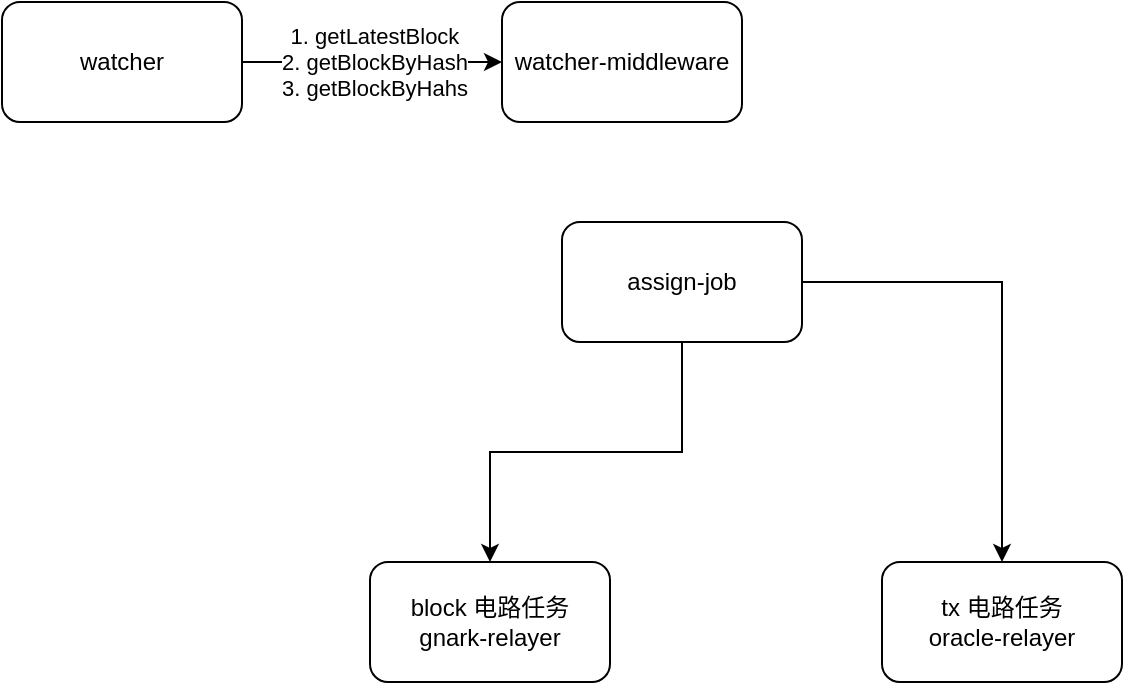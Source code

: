 <mxfile version="21.6.2" type="github">
  <diagram name="第 1 页" id="2FfmDNHcDN7cyOoLiR-4">
    <mxGraphModel dx="909" dy="492" grid="1" gridSize="10" guides="1" tooltips="1" connect="1" arrows="1" fold="1" page="1" pageScale="1" pageWidth="827" pageHeight="1169" math="0" shadow="0">
      <root>
        <mxCell id="0" />
        <mxCell id="1" parent="0" />
        <mxCell id="phr9aaqnnp__kKiuMH5_-6" style="edgeStyle=orthogonalEdgeStyle;rounded=0;orthogonalLoop=1;jettySize=auto;html=1;" edge="1" parent="1" source="phr9aaqnnp__kKiuMH5_-1" target="phr9aaqnnp__kKiuMH5_-2">
          <mxGeometry relative="1" as="geometry" />
        </mxCell>
        <mxCell id="phr9aaqnnp__kKiuMH5_-7" value="1. getLatestBlock&lt;br&gt;2. getBlockByHash&lt;br&gt;3. getBlockByHahs" style="edgeLabel;html=1;align=center;verticalAlign=middle;resizable=0;points=[];" vertex="1" connectable="0" parent="phr9aaqnnp__kKiuMH5_-6">
          <mxGeometry x="0.011" relative="1" as="geometry">
            <mxPoint as="offset" />
          </mxGeometry>
        </mxCell>
        <mxCell id="phr9aaqnnp__kKiuMH5_-1" value="watcher" style="rounded=1;whiteSpace=wrap;html=1;" vertex="1" parent="1">
          <mxGeometry x="110" y="180" width="120" height="60" as="geometry" />
        </mxCell>
        <mxCell id="phr9aaqnnp__kKiuMH5_-2" value="watcher-middleware" style="rounded=1;whiteSpace=wrap;html=1;" vertex="1" parent="1">
          <mxGeometry x="360" y="180" width="120" height="60" as="geometry" />
        </mxCell>
        <mxCell id="phr9aaqnnp__kKiuMH5_-8" style="edgeStyle=orthogonalEdgeStyle;rounded=0;orthogonalLoop=1;jettySize=auto;html=1;" edge="1" parent="1" source="phr9aaqnnp__kKiuMH5_-3" target="phr9aaqnnp__kKiuMH5_-4">
          <mxGeometry relative="1" as="geometry" />
        </mxCell>
        <mxCell id="phr9aaqnnp__kKiuMH5_-10" style="edgeStyle=orthogonalEdgeStyle;rounded=0;orthogonalLoop=1;jettySize=auto;html=1;" edge="1" parent="1" source="phr9aaqnnp__kKiuMH5_-3" target="phr9aaqnnp__kKiuMH5_-5">
          <mxGeometry relative="1" as="geometry" />
        </mxCell>
        <mxCell id="phr9aaqnnp__kKiuMH5_-3" value="assign-job" style="rounded=1;whiteSpace=wrap;html=1;" vertex="1" parent="1">
          <mxGeometry x="390" y="290" width="120" height="60" as="geometry" />
        </mxCell>
        <mxCell id="phr9aaqnnp__kKiuMH5_-4" value="block 电路任务&lt;br&gt;gnark-relayer" style="rounded=1;whiteSpace=wrap;html=1;" vertex="1" parent="1">
          <mxGeometry x="294" y="460" width="120" height="60" as="geometry" />
        </mxCell>
        <mxCell id="phr9aaqnnp__kKiuMH5_-5" value="tx 电路任务&lt;br&gt;oracle-relayer" style="rounded=1;whiteSpace=wrap;html=1;" vertex="1" parent="1">
          <mxGeometry x="550" y="460" width="120" height="60" as="geometry" />
        </mxCell>
      </root>
    </mxGraphModel>
  </diagram>
</mxfile>
